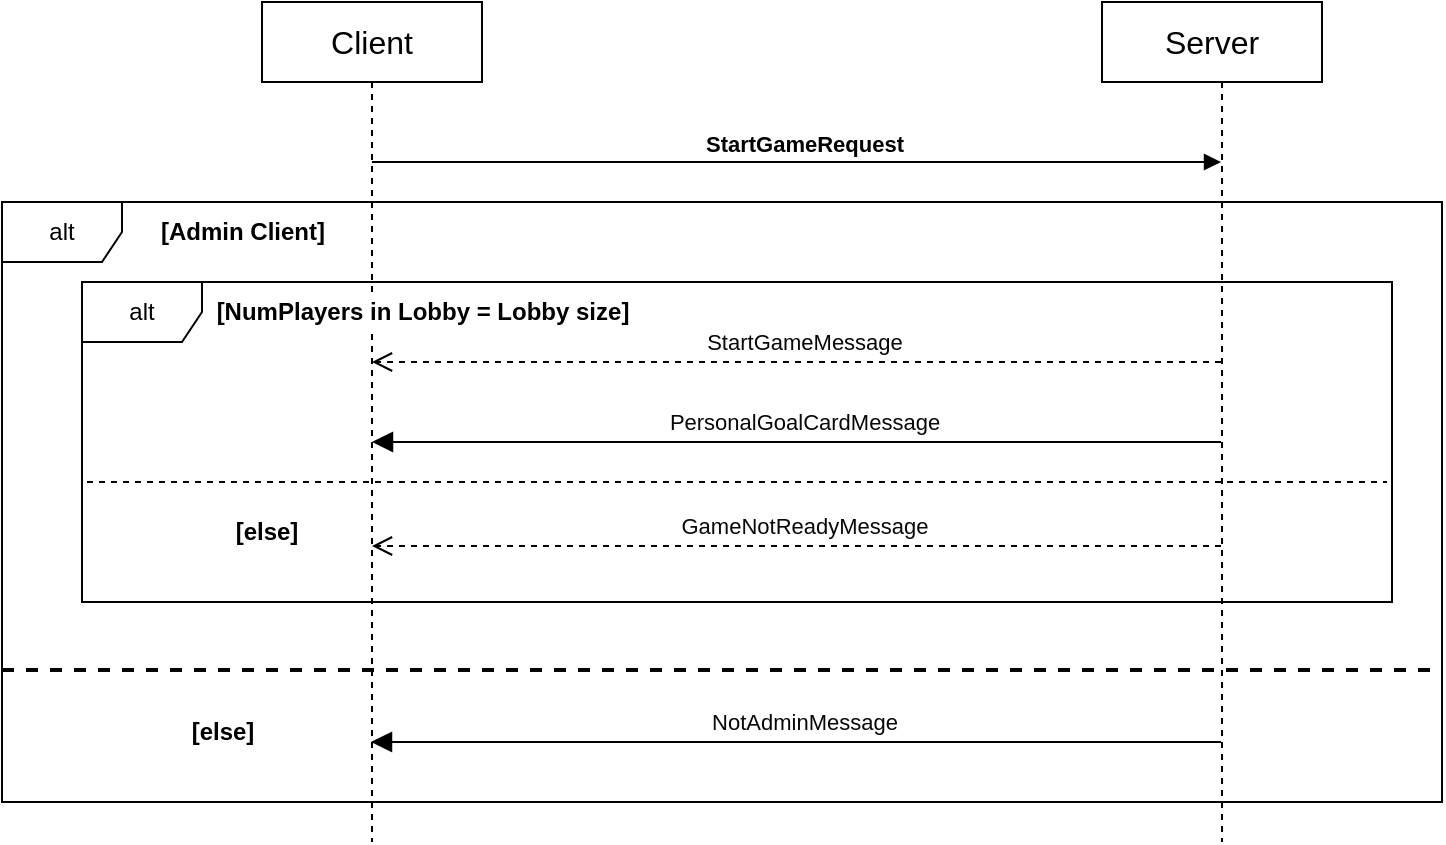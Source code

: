 <mxfile version="21.2.8" type="device">
  <diagram name="Pagina-1" id="1x7VF6eCQj2SRGHxVvUF">
    <mxGraphModel dx="532" dy="614" grid="1" gridSize="10" guides="1" tooltips="1" connect="1" arrows="1" fold="1" page="1" pageScale="1" pageWidth="2500" pageHeight="3000" math="0" shadow="0">
      <root>
        <mxCell id="0" />
        <mxCell id="1" parent="0" />
        <mxCell id="8I2kSKeZXdc6Dw6ha97r-1" value="alt" style="shape=umlFrame;whiteSpace=wrap;html=1;pointerEvents=0;" parent="1" vertex="1">
          <mxGeometry x="20" y="150" width="720" height="300" as="geometry" />
        </mxCell>
        <mxCell id="8I2kSKeZXdc6Dw6ha97r-2" value="Client" style="html=1;whiteSpace=wrap;fontSize=16;" parent="1" vertex="1">
          <mxGeometry x="150" y="50" width="110" height="40" as="geometry" />
        </mxCell>
        <mxCell id="8I2kSKeZXdc6Dw6ha97r-3" value="Server" style="html=1;whiteSpace=wrap;fontSize=16;" parent="1" vertex="1">
          <mxGeometry x="570" y="50" width="110" height="40" as="geometry" />
        </mxCell>
        <mxCell id="8I2kSKeZXdc6Dw6ha97r-4" value="" style="shape=umlLifeline;perimeter=lifelinePerimeter;whiteSpace=wrap;html=1;container=1;dropTarget=0;collapsible=0;recursiveResize=0;outlineConnect=0;portConstraint=eastwest;newEdgeStyle={&quot;edgeStyle&quot;:&quot;elbowEdgeStyle&quot;,&quot;elbow&quot;:&quot;vertical&quot;,&quot;curved&quot;:0,&quot;rounded&quot;:0};participant=umlActor;size=0;" parent="1" vertex="1">
          <mxGeometry x="195" y="90" width="20" height="380" as="geometry" />
        </mxCell>
        <mxCell id="8I2kSKeZXdc6Dw6ha97r-5" value="" style="shape=umlLifeline;perimeter=lifelinePerimeter;whiteSpace=wrap;html=1;container=1;dropTarget=0;collapsible=0;recursiveResize=0;outlineConnect=0;portConstraint=eastwest;newEdgeStyle={&quot;edgeStyle&quot;:&quot;elbowEdgeStyle&quot;,&quot;elbow&quot;:&quot;vertical&quot;,&quot;curved&quot;:0,&quot;rounded&quot;:0};participant=umlActor;size=0;" parent="1" vertex="1">
          <mxGeometry x="620" y="90" width="20" height="380" as="geometry" />
        </mxCell>
        <mxCell id="8I2kSKeZXdc6Dw6ha97r-6" value="StartGameRequest" style="html=1;verticalAlign=bottom;endArrow=block;edgeStyle=elbowEdgeStyle;elbow=vertical;curved=0;rounded=0;fontStyle=1;" parent="1" source="8I2kSKeZXdc6Dw6ha97r-4" target="8I2kSKeZXdc6Dw6ha97r-5" edge="1">
          <mxGeometry x="0.014" width="80" relative="1" as="geometry">
            <mxPoint x="320" y="300" as="sourcePoint" />
            <mxPoint x="400" y="300" as="targetPoint" />
            <Array as="points">
              <mxPoint x="330" y="130" />
              <mxPoint x="380" y="160" />
            </Array>
            <mxPoint x="1" as="offset" />
          </mxGeometry>
        </mxCell>
        <mxCell id="8I2kSKeZXdc6Dw6ha97r-7" value="[Admin Client]" style="text;html=1;align=center;verticalAlign=middle;resizable=0;points=[];autosize=1;strokeColor=none;fillColor=none;fontStyle=1;labelBackgroundColor=default;" parent="1" vertex="1">
          <mxGeometry x="85" y="150" width="110" height="30" as="geometry" />
        </mxCell>
        <mxCell id="8I2kSKeZXdc6Dw6ha97r-8" value="&lt;div style=&quot;color: rgb(8, 8, 8);&quot;&gt;&lt;pre style=&quot;&quot;&gt;&lt;font face=&quot;Helvetica&quot;&gt;StartGameMessage&lt;/font&gt;&lt;/pre&gt;&lt;/div&gt;" style="html=1;verticalAlign=bottom;endArrow=open;dashed=1;endSize=8;edgeStyle=elbowEdgeStyle;elbow=vertical;curved=0;rounded=0;labelBackgroundColor=none;" parent="1" source="8I2kSKeZXdc6Dw6ha97r-5" target="8I2kSKeZXdc6Dw6ha97r-4" edge="1">
          <mxGeometry x="-0.017" y="10" relative="1" as="geometry">
            <mxPoint x="625" y="210" as="sourcePoint" />
            <mxPoint x="210" y="210" as="targetPoint" />
            <Array as="points">
              <mxPoint x="560" y="230" />
              <mxPoint x="530" y="220" />
              <mxPoint x="480" y="240" />
              <mxPoint x="530" y="260" />
              <mxPoint x="550" y="230" />
              <mxPoint x="315" y="210" />
            </Array>
            <mxPoint as="offset" />
          </mxGeometry>
        </mxCell>
        <mxCell id="8I2kSKeZXdc6Dw6ha97r-9" value="alt" style="shape=umlFrame;whiteSpace=wrap;html=1;pointerEvents=0;" parent="1" vertex="1">
          <mxGeometry x="60" y="190" width="655" height="160" as="geometry" />
        </mxCell>
        <mxCell id="8I2kSKeZXdc6Dw6ha97r-10" value="" style="line;strokeWidth=2;fillColor=none;align=left;verticalAlign=middle;spacingTop=-1;spacingLeft=3;spacingRight=3;rotatable=0;labelPosition=right;points=[];portConstraint=eastwest;strokeColor=inherit;dashed=1;" parent="1" vertex="1">
          <mxGeometry x="20" y="380" width="720" height="8" as="geometry" />
        </mxCell>
        <mxCell id="8I2kSKeZXdc6Dw6ha97r-11" value="[else]" style="text;html=1;align=center;verticalAlign=middle;resizable=0;points=[];autosize=1;strokeColor=none;fillColor=none;fontStyle=1;labelBackgroundColor=default;" parent="1" vertex="1">
          <mxGeometry x="105" y="400" width="50" height="30" as="geometry" />
        </mxCell>
        <mxCell id="8I2kSKeZXdc6Dw6ha97r-12" value="[NumPlayers in Lobby = Lobby size]" style="text;html=1;align=center;verticalAlign=middle;resizable=0;points=[];autosize=1;strokeColor=none;fillColor=none;fontStyle=1;labelBackgroundColor=default;" parent="1" vertex="1">
          <mxGeometry x="115" y="190" width="230" height="30" as="geometry" />
        </mxCell>
        <mxCell id="8I2kSKeZXdc6Dw6ha97r-13" value="" style="line;strokeWidth=1;fillColor=none;align=left;verticalAlign=middle;spacingTop=-1;spacingLeft=3;spacingRight=3;rotatable=0;labelPosition=right;points=[];portConstraint=eastwest;strokeColor=inherit;dashed=1;" parent="1" vertex="1">
          <mxGeometry x="62.5" y="286" width="650" height="8" as="geometry" />
        </mxCell>
        <mxCell id="8I2kSKeZXdc6Dw6ha97r-14" value="[else]" style="text;html=1;align=center;verticalAlign=middle;resizable=0;points=[];autosize=1;strokeColor=none;fillColor=none;fontStyle=1;labelBackgroundColor=default;" parent="1" vertex="1">
          <mxGeometry x="126.5" y="300" width="50" height="30" as="geometry" />
        </mxCell>
        <mxCell id="8I2kSKeZXdc6Dw6ha97r-15" value="&lt;div style=&quot;color: rgb(8, 8, 8);&quot;&gt;&lt;pre style=&quot;&quot;&gt;&lt;font face=&quot;Helvetica&quot;&gt;GameNotReadyMessage&lt;/font&gt;&lt;/pre&gt;&lt;/div&gt;" style="html=1;verticalAlign=bottom;endArrow=open;dashed=1;endSize=8;edgeStyle=elbowEdgeStyle;elbow=vertical;curved=0;rounded=0;labelBackgroundColor=none;" parent="1" source="8I2kSKeZXdc6Dw6ha97r-5" target="8I2kSKeZXdc6Dw6ha97r-4" edge="1">
          <mxGeometry x="-0.017" y="10" relative="1" as="geometry">
            <mxPoint x="633.5" y="322" as="sourcePoint" />
            <mxPoint x="208.5" y="322" as="targetPoint" />
            <Array as="points">
              <mxPoint x="506.5" y="322" />
              <mxPoint x="541.5" y="332" />
              <mxPoint x="561.5" y="302" />
              <mxPoint x="326.5" y="282" />
            </Array>
            <mxPoint as="offset" />
          </mxGeometry>
        </mxCell>
        <mxCell id="8I2kSKeZXdc6Dw6ha97r-16" value="&lt;div style=&quot;color: rgb(8, 8, 8);&quot;&gt;&lt;pre style=&quot;&quot;&gt;&lt;font face=&quot;Helvetica&quot;&gt;NotAdminMessage&lt;/font&gt;&lt;/pre&gt;&lt;/div&gt;" style="html=1;verticalAlign=bottom;endArrow=block;endSize=8;edgeStyle=elbowEdgeStyle;elbow=vertical;curved=0;rounded=0;labelBackgroundColor=none;endFill=1;" parent="1" edge="1">
          <mxGeometry x="-0.017" y="10" relative="1" as="geometry">
            <mxPoint x="629.5" y="420" as="sourcePoint" />
            <mxPoint x="204.5" y="420" as="targetPoint" />
            <Array as="points">
              <mxPoint x="560" y="420" />
              <mxPoint x="265" y="380" />
              <mxPoint x="315" y="400" />
              <mxPoint x="335" y="370" />
              <mxPoint x="100" y="350" />
            </Array>
            <mxPoint as="offset" />
          </mxGeometry>
        </mxCell>
        <mxCell id="8I2kSKeZXdc6Dw6ha97r-17" value="&lt;div style=&quot;color: rgb(8, 8, 8);&quot;&gt;&lt;pre style=&quot;&quot;&gt;&lt;font face=&quot;Helvetica&quot;&gt;PersonalGoalCardMessage&lt;/font&gt;&lt;/pre&gt;&lt;/div&gt;" style="html=1;verticalAlign=bottom;endArrow=block;endSize=8;edgeStyle=elbowEdgeStyle;elbow=vertical;curved=0;rounded=0;labelBackgroundColor=none;endFill=1;" parent="1" source="8I2kSKeZXdc6Dw6ha97r-5" target="8I2kSKeZXdc6Dw6ha97r-4" edge="1">
          <mxGeometry x="-0.017" y="10" relative="1" as="geometry">
            <mxPoint x="530" y="270" as="sourcePoint" />
            <mxPoint x="105" y="270" as="targetPoint" />
            <Array as="points">
              <mxPoint x="460" y="270" />
              <mxPoint x="430" y="260" />
              <mxPoint x="380" y="280" />
              <mxPoint x="430" y="300" />
              <mxPoint x="450" y="270" />
              <mxPoint x="215" y="250" />
            </Array>
            <mxPoint as="offset" />
          </mxGeometry>
        </mxCell>
      </root>
    </mxGraphModel>
  </diagram>
</mxfile>
